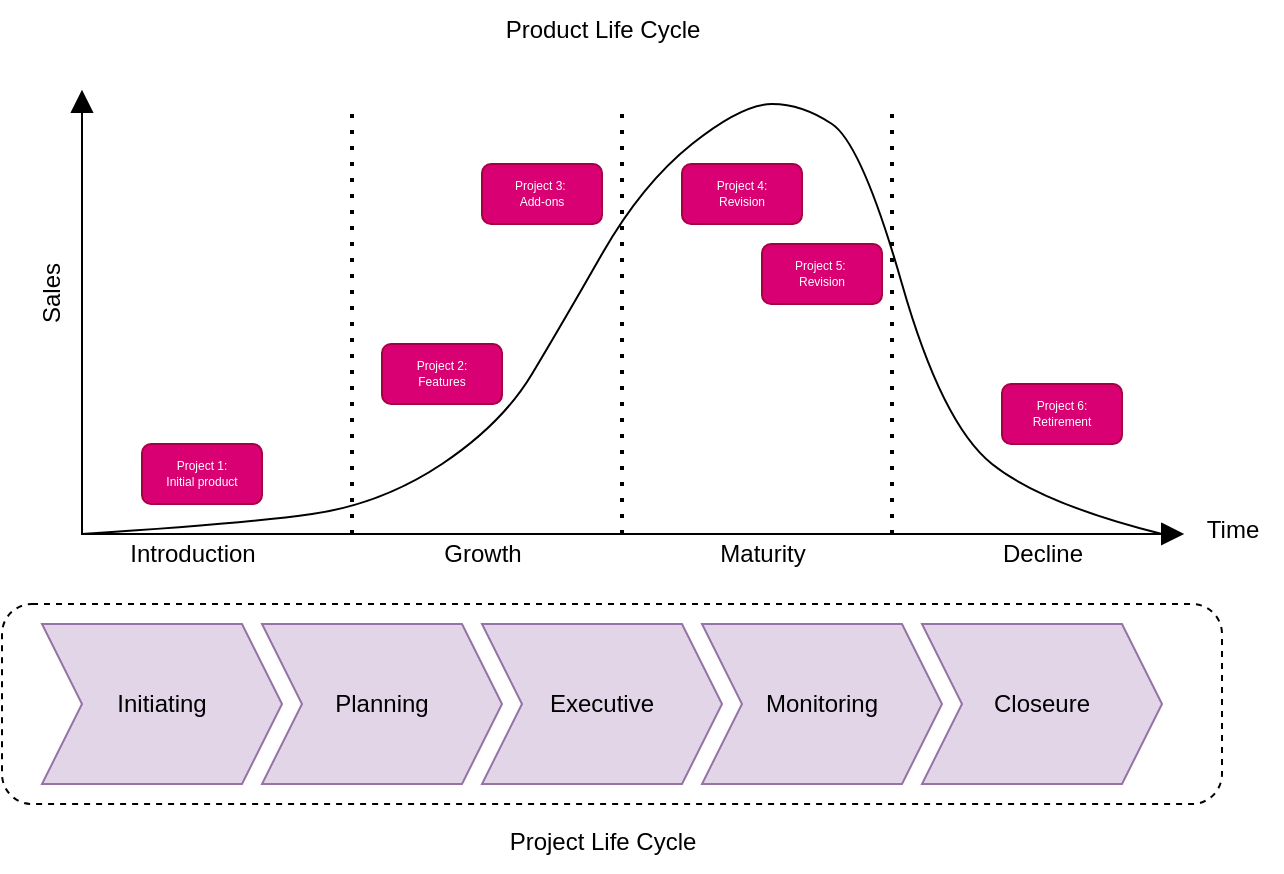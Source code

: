 <mxfile version="28.0.9">
  <diagram name="Page-1" id="s0TZvvGfvFI3ZAg0AaeL">
    <mxGraphModel dx="983" dy="517" grid="1" gridSize="10" guides="1" tooltips="1" connect="1" arrows="1" fold="1" page="1" pageScale="1" pageWidth="1169" pageHeight="827" math="0" shadow="0">
      <root>
        <mxCell id="0" />
        <mxCell id="1" parent="0" />
        <mxCell id="-0yB_duNghisxQLePTIA-105" value="" style="rounded=1;whiteSpace=wrap;html=1;dashed=1;" vertex="1" parent="1">
          <mxGeometry x="170" y="310" width="610" height="100" as="geometry" />
        </mxCell>
        <mxCell id="-0yB_duNghisxQLePTIA-3" value="Introduction" style="text;html=1;align=center;verticalAlign=middle;resizable=0;points=[];autosize=1;strokeColor=none;fillColor=none;" vertex="1" parent="1">
          <mxGeometry x="220" y="270" width="90" height="30" as="geometry" />
        </mxCell>
        <mxCell id="-0yB_duNghisxQLePTIA-4" value="Growth" style="text;html=1;align=center;verticalAlign=middle;resizable=0;points=[];autosize=1;strokeColor=none;fillColor=none;" vertex="1" parent="1">
          <mxGeometry x="380" y="270" width="60" height="30" as="geometry" />
        </mxCell>
        <mxCell id="-0yB_duNghisxQLePTIA-5" value="Maturity" style="text;html=1;align=center;verticalAlign=middle;resizable=0;points=[];autosize=1;strokeColor=none;fillColor=none;" vertex="1" parent="1">
          <mxGeometry x="515" y="270" width="70" height="30" as="geometry" />
        </mxCell>
        <mxCell id="-0yB_duNghisxQLePTIA-6" value="Decline" style="text;html=1;align=center;verticalAlign=middle;resizable=0;points=[];autosize=1;strokeColor=none;fillColor=none;" vertex="1" parent="1">
          <mxGeometry x="660" y="270" width="60" height="30" as="geometry" />
        </mxCell>
        <mxCell id="-0yB_duNghisxQLePTIA-76" value="Planning" style="shape=step;perimeter=stepPerimeter;whiteSpace=wrap;html=1;fixedSize=1;fillColor=#e1d5e7;strokeColor=#9673a6;" vertex="1" parent="1">
          <mxGeometry x="300" y="320" width="120" height="80" as="geometry" />
        </mxCell>
        <mxCell id="-0yB_duNghisxQLePTIA-77" value="Executive" style="shape=step;perimeter=stepPerimeter;whiteSpace=wrap;html=1;fixedSize=1;fillColor=#e1d5e7;strokeColor=#9673a6;" vertex="1" parent="1">
          <mxGeometry x="410" y="320" width="120" height="80" as="geometry" />
        </mxCell>
        <mxCell id="-0yB_duNghisxQLePTIA-78" value="Monitoring" style="shape=step;perimeter=stepPerimeter;whiteSpace=wrap;html=1;fixedSize=1;fillColor=#e1d5e7;strokeColor=#9673a6;" vertex="1" parent="1">
          <mxGeometry x="520" y="320" width="120" height="80" as="geometry" />
        </mxCell>
        <mxCell id="-0yB_duNghisxQLePTIA-79" value="Closeure" style="shape=step;perimeter=stepPerimeter;whiteSpace=wrap;html=1;fixedSize=1;fillColor=#e1d5e7;strokeColor=#9673a6;" vertex="1" parent="1">
          <mxGeometry x="630" y="320" width="120" height="80" as="geometry" />
        </mxCell>
        <mxCell id="-0yB_duNghisxQLePTIA-81" value="Initiating" style="shape=step;perimeter=stepPerimeter;whiteSpace=wrap;html=1;fixedSize=1;fillColor=#e1d5e7;strokeColor=#9673a6;" vertex="1" parent="1">
          <mxGeometry x="190" y="320" width="120" height="80" as="geometry" />
        </mxCell>
        <mxCell id="-0yB_duNghisxQLePTIA-89" value="" style="shape=partialRectangle;whiteSpace=wrap;html=1;bottom=0;right=0;fillColor=none;rotation=-90;" vertex="1" parent="1">
          <mxGeometry x="375" y="-100" width="210" height="540" as="geometry" />
        </mxCell>
        <mxCell id="-0yB_duNghisxQLePTIA-91" value="" style="endArrow=none;dashed=1;html=1;dashPattern=1 3;strokeWidth=2;rounded=0;exitX=0;exitY=0.25;exitDx=0;exitDy=0;entryX=1;entryY=0.25;entryDx=0;entryDy=0;" edge="1" parent="1" source="-0yB_duNghisxQLePTIA-89" target="-0yB_duNghisxQLePTIA-89">
          <mxGeometry width="50" height="50" relative="1" as="geometry">
            <mxPoint x="430" y="210" as="sourcePoint" />
            <mxPoint x="480" y="160" as="targetPoint" />
          </mxGeometry>
        </mxCell>
        <mxCell id="-0yB_duNghisxQLePTIA-92" value="" style="endArrow=none;dashed=1;html=1;dashPattern=1 3;strokeWidth=2;rounded=0;exitX=0;exitY=0.5;exitDx=0;exitDy=0;entryX=1;entryY=0.5;entryDx=0;entryDy=0;" edge="1" parent="1" source="-0yB_duNghisxQLePTIA-89" target="-0yB_duNghisxQLePTIA-89">
          <mxGeometry width="50" height="50" relative="1" as="geometry">
            <mxPoint x="530" y="255" as="sourcePoint" />
            <mxPoint x="531" y="40" as="targetPoint" />
          </mxGeometry>
        </mxCell>
        <mxCell id="-0yB_duNghisxQLePTIA-93" value="" style="endArrow=none;dashed=1;html=1;dashPattern=1 3;strokeWidth=2;rounded=0;exitX=0;exitY=0.75;exitDx=0;exitDy=0;entryX=1;entryY=0.75;entryDx=0;entryDy=0;" edge="1" parent="1" source="-0yB_duNghisxQLePTIA-89" target="-0yB_duNghisxQLePTIA-89">
          <mxGeometry width="50" height="50" relative="1" as="geometry">
            <mxPoint x="600" y="280" as="sourcePoint" />
            <mxPoint x="600" y="70" as="targetPoint" />
          </mxGeometry>
        </mxCell>
        <mxCell id="-0yB_duNghisxQLePTIA-94" value="" style="endArrow=none;html=1;rounded=0;exitX=0;exitY=0;exitDx=0;exitDy=0;entryX=0;entryY=1;entryDx=0;entryDy=0;curved=1;" edge="1" parent="1" source="-0yB_duNghisxQLePTIA-89" target="-0yB_duNghisxQLePTIA-89">
          <mxGeometry width="50" height="50" relative="1" as="geometry">
            <mxPoint x="260" y="210" as="sourcePoint" />
            <mxPoint x="460" y="40" as="targetPoint" />
            <Array as="points">
              <mxPoint x="290" y="270" />
              <mxPoint x="360" y="260" />
              <mxPoint x="420" y="220" />
              <mxPoint x="450" y="170" />
              <mxPoint x="490" y="100" />
              <mxPoint x="540" y="60" />
              <mxPoint x="570" y="60" />
              <mxPoint x="600" y="80" />
              <mxPoint x="640" y="220" />
              <mxPoint x="690" y="260" />
            </Array>
          </mxGeometry>
        </mxCell>
        <mxCell id="-0yB_duNghisxQLePTIA-95" value="Project 1: &lt;br&gt;Initial product" style="rounded=1;whiteSpace=wrap;html=1;fillColor=#d80073;fontColor=#ffffff;strokeColor=#A50040;fontSize=6;" vertex="1" parent="1">
          <mxGeometry x="240" y="230" width="60" height="30" as="geometry" />
        </mxCell>
        <mxCell id="-0yB_duNghisxQLePTIA-96" value="Project 2: &lt;br&gt;Features" style="rounded=1;whiteSpace=wrap;html=1;fillColor=#d80073;fontColor=#ffffff;strokeColor=#A50040;fontSize=6;" vertex="1" parent="1">
          <mxGeometry x="360" y="180" width="60" height="30" as="geometry" />
        </mxCell>
        <mxCell id="-0yB_duNghisxQLePTIA-97" value="Project 3:&amp;nbsp;&lt;br&gt;Add-ons" style="rounded=1;whiteSpace=wrap;html=1;fillColor=#d80073;fontColor=#ffffff;strokeColor=#A50040;fontSize=6;" vertex="1" parent="1">
          <mxGeometry x="410" y="90" width="60" height="30" as="geometry" />
        </mxCell>
        <mxCell id="-0yB_duNghisxQLePTIA-98" value="Project 5:&amp;nbsp;&lt;br&gt;Revision" style="rounded=1;whiteSpace=wrap;html=1;fillColor=#d80073;fontColor=#ffffff;strokeColor=#A50040;fontSize=6;" vertex="1" parent="1">
          <mxGeometry x="550" y="130" width="60" height="30" as="geometry" />
        </mxCell>
        <mxCell id="-0yB_duNghisxQLePTIA-100" value="Project 4: &lt;br&gt;Revision" style="rounded=1;whiteSpace=wrap;html=1;fillColor=#d80073;fontColor=#ffffff;strokeColor=#A50040;fontSize=6;" vertex="1" parent="1">
          <mxGeometry x="510" y="90" width="60" height="30" as="geometry" />
        </mxCell>
        <mxCell id="-0yB_duNghisxQLePTIA-101" value="Project 6: &lt;br&gt;Retirement" style="rounded=1;whiteSpace=wrap;html=1;fillColor=#d80073;fontColor=#ffffff;strokeColor=#A50040;fontSize=6;" vertex="1" parent="1">
          <mxGeometry x="670" y="200" width="60" height="30" as="geometry" />
        </mxCell>
        <mxCell id="-0yB_duNghisxQLePTIA-106" value="Project Life Cycle" style="text;html=1;align=center;verticalAlign=middle;resizable=0;points=[];autosize=1;strokeColor=none;fillColor=none;" vertex="1" parent="1">
          <mxGeometry x="410" y="414" width="120" height="30" as="geometry" />
        </mxCell>
        <mxCell id="-0yB_duNghisxQLePTIA-108" value="Time" style="text;html=1;align=center;verticalAlign=middle;resizable=0;points=[];autosize=1;strokeColor=none;fillColor=none;" vertex="1" parent="1">
          <mxGeometry x="760" y="257.5" width="50" height="30" as="geometry" />
        </mxCell>
        <mxCell id="-0yB_duNghisxQLePTIA-110" value="" style="triangle;whiteSpace=wrap;html=1;fillColor=#000000;fontColor=#ffffff;strokeColor=#000000;rotation=-90;" vertex="1" parent="1">
          <mxGeometry x="205" y="54" width="10" height="10" as="geometry" />
        </mxCell>
        <mxCell id="-0yB_duNghisxQLePTIA-111" value="" style="triangle;whiteSpace=wrap;html=1;fillColor=#000000;fontColor=#ffffff;strokeColor=#000000;rotation=0;" vertex="1" parent="1">
          <mxGeometry x="750" y="270" width="10" height="10" as="geometry" />
        </mxCell>
        <mxCell id="-0yB_duNghisxQLePTIA-112" value="Sales" style="text;html=1;align=center;verticalAlign=middle;resizable=0;points=[];autosize=1;strokeColor=none;fillColor=none;rotation=-90;" vertex="1" parent="1">
          <mxGeometry x="170" y="140" width="50" height="30" as="geometry" />
        </mxCell>
        <mxCell id="-0yB_duNghisxQLePTIA-113" value="Product Life Cycle" style="text;html=1;align=center;verticalAlign=middle;resizable=0;points=[];autosize=1;strokeColor=none;fillColor=none;" vertex="1" parent="1">
          <mxGeometry x="410" y="8" width="120" height="30" as="geometry" />
        </mxCell>
      </root>
    </mxGraphModel>
  </diagram>
</mxfile>
